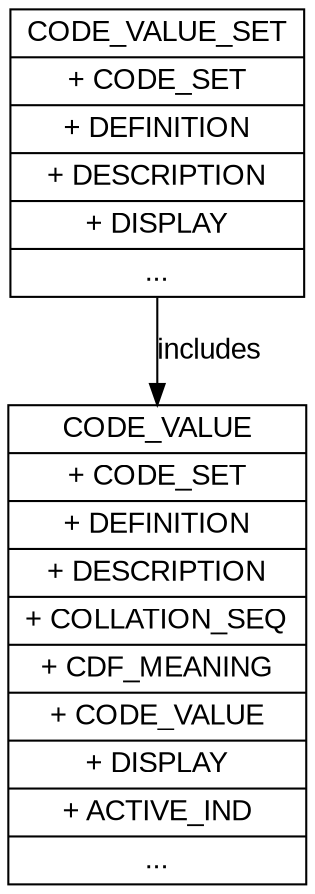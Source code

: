 digraph ERD {
    node [shape=record, fontname = "Arial"];
    graph [fontname = "Arial"];
    edge [fontname = "Arial"];

    CODE_VALUE_SET [label="{CODE_VALUE_SET|+ CODE_SET|+ DEFINITION|+ DESCRIPTION|+ DISPLAY|...}"];
    CODE_VALUE [label="{CODE_VALUE|+ CODE_SET|+ DEFINITION|+ DESCRIPTION|+ COLLATION_SEQ|+ CDF_MEANING|+ CODE_VALUE|+ DISPLAY|+ ACTIVE_IND|...}"];

    CODE_VALUE_SET -> CODE_VALUE [label="includes"];
}

